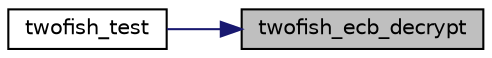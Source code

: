 digraph "twofish_ecb_decrypt"
{
 // LATEX_PDF_SIZE
  edge [fontname="Helvetica",fontsize="10",labelfontname="Helvetica",labelfontsize="10"];
  node [fontname="Helvetica",fontsize="10",shape=record];
  rankdir="RL";
  Node23 [label="twofish_ecb_decrypt",height=0.2,width=0.4,color="black", fillcolor="grey75", style="filled", fontcolor="black",tooltip="Decrypts a block of text with Twofish."];
  Node23 -> Node24 [dir="back",color="midnightblue",fontsize="10",style="solid",fontname="Helvetica"];
  Node24 [label="twofish_test",height=0.2,width=0.4,color="black", fillcolor="white", style="filled",URL="$twofish_8c.html#a5a6367e9c441b1a3b04542383d3c5654",tooltip="Performs a self-test of the Twofish block cipher."];
}
